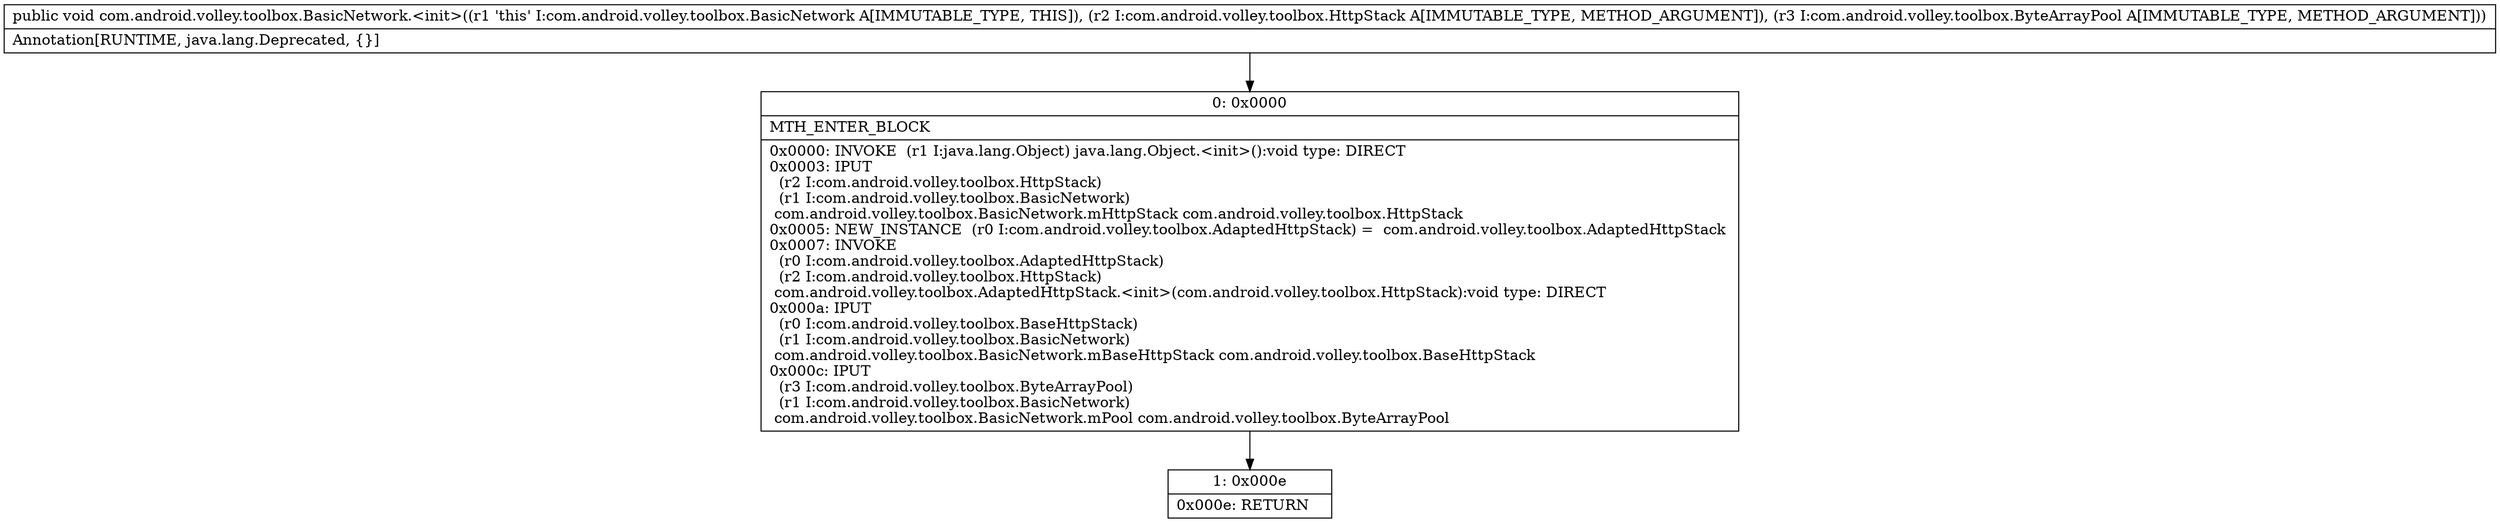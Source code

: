 digraph "CFG forcom.android.volley.toolbox.BasicNetwork.\<init\>(Lcom\/android\/volley\/toolbox\/HttpStack;Lcom\/android\/volley\/toolbox\/ByteArrayPool;)V" {
Node_0 [shape=record,label="{0\:\ 0x0000|MTH_ENTER_BLOCK\l|0x0000: INVOKE  (r1 I:java.lang.Object) java.lang.Object.\<init\>():void type: DIRECT \l0x0003: IPUT  \l  (r2 I:com.android.volley.toolbox.HttpStack)\l  (r1 I:com.android.volley.toolbox.BasicNetwork)\l com.android.volley.toolbox.BasicNetwork.mHttpStack com.android.volley.toolbox.HttpStack \l0x0005: NEW_INSTANCE  (r0 I:com.android.volley.toolbox.AdaptedHttpStack) =  com.android.volley.toolbox.AdaptedHttpStack \l0x0007: INVOKE  \l  (r0 I:com.android.volley.toolbox.AdaptedHttpStack)\l  (r2 I:com.android.volley.toolbox.HttpStack)\l com.android.volley.toolbox.AdaptedHttpStack.\<init\>(com.android.volley.toolbox.HttpStack):void type: DIRECT \l0x000a: IPUT  \l  (r0 I:com.android.volley.toolbox.BaseHttpStack)\l  (r1 I:com.android.volley.toolbox.BasicNetwork)\l com.android.volley.toolbox.BasicNetwork.mBaseHttpStack com.android.volley.toolbox.BaseHttpStack \l0x000c: IPUT  \l  (r3 I:com.android.volley.toolbox.ByteArrayPool)\l  (r1 I:com.android.volley.toolbox.BasicNetwork)\l com.android.volley.toolbox.BasicNetwork.mPool com.android.volley.toolbox.ByteArrayPool \l}"];
Node_1 [shape=record,label="{1\:\ 0x000e|0x000e: RETURN   \l}"];
MethodNode[shape=record,label="{public void com.android.volley.toolbox.BasicNetwork.\<init\>((r1 'this' I:com.android.volley.toolbox.BasicNetwork A[IMMUTABLE_TYPE, THIS]), (r2 I:com.android.volley.toolbox.HttpStack A[IMMUTABLE_TYPE, METHOD_ARGUMENT]), (r3 I:com.android.volley.toolbox.ByteArrayPool A[IMMUTABLE_TYPE, METHOD_ARGUMENT]))  | Annotation[RUNTIME, java.lang.Deprecated, \{\}]\l}"];
MethodNode -> Node_0;
Node_0 -> Node_1;
}

